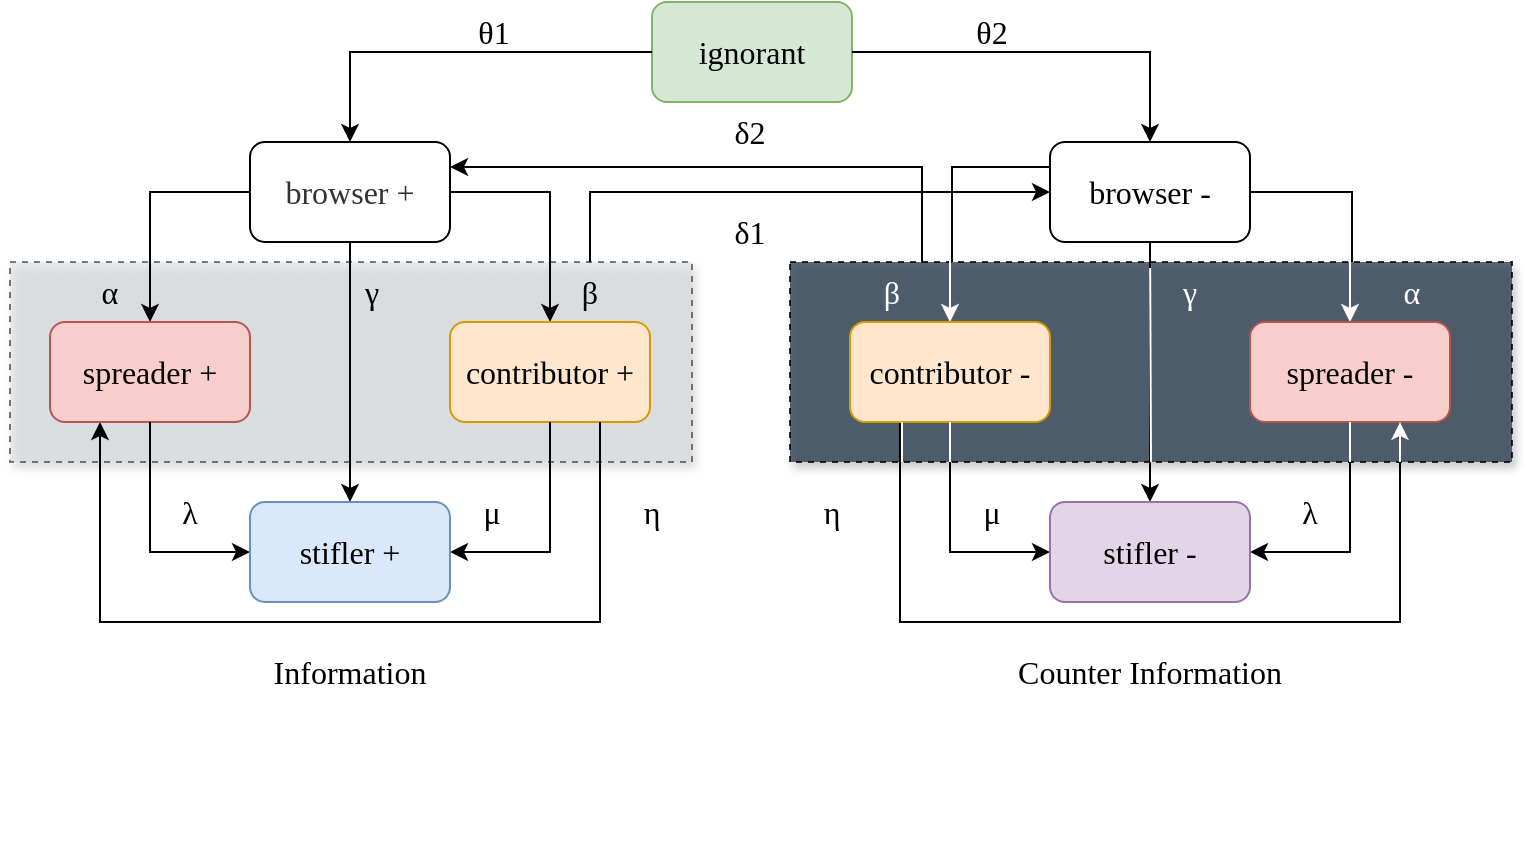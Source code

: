 <mxfile version="15.5.7" type="github">
  <diagram id="Xz1zd2Fq9srYaQUPKxiW" name="Page-1">
    <mxGraphModel dx="1219" dy="1072" grid="1" gridSize="10" guides="1" tooltips="1" connect="1" arrows="1" fold="1" page="1" pageScale="1" pageWidth="827" pageHeight="1169" math="0" shadow="0">
      <root>
        <mxCell id="0" />
        <mxCell id="1" parent="0" />
        <mxCell id="qSjlCEyF0LNPJPu73GT9-17" value="" style="rounded=0;whiteSpace=wrap;html=1;glass=0;dashed=1;fillColor=#D6DBDF;opacity=50;shadow=1;" parent="1" vertex="1">
          <mxGeometry x="38" y="400" width="341" height="100" as="geometry" />
        </mxCell>
        <mxCell id="qSjlCEyF0LNPJPu73GT9-28" value="" style="rounded=0;whiteSpace=wrap;html=1;glass=0;dashed=1;fillColor=#2E4053;sketch=0;shadow=1;opacity=80;" parent="1" vertex="1">
          <mxGeometry x="428" y="400" width="361" height="100" as="geometry" />
        </mxCell>
        <mxCell id="qSjlCEyF0LNPJPu73GT9-1" value="&lt;font face=&quot;Times New Roman&quot; style=&quot;font-size: 16px&quot;&gt;ignorant&lt;/font&gt;" style="rounded=1;whiteSpace=wrap;html=1;fillColor=#d5e8d4;strokeColor=#82b366;" parent="1" vertex="1">
          <mxGeometry x="359" y="270" width="100" height="50" as="geometry" />
        </mxCell>
        <mxCell id="Se4S-JmLy9C7secBmp55-51" style="edgeStyle=orthogonalEdgeStyle;rounded=0;orthogonalLoop=1;jettySize=auto;html=1;exitX=0.5;exitY=0;exitDx=0;exitDy=0;entryX=1;entryY=0.5;entryDx=0;entryDy=0;startArrow=classic;startFill=1;endArrow=none;endFill=0;strokeColor=#000000;" parent="1" source="qSjlCEyF0LNPJPu73GT9-3" target="Se4S-JmLy9C7secBmp55-1" edge="1">
          <mxGeometry relative="1" as="geometry" />
        </mxCell>
        <mxCell id="qSjlCEyF0LNPJPu73GT9-3" value="&lt;font face=&quot;Times New Roman&quot; size=&quot;3&quot;&gt;contributor +&lt;br&gt;&lt;/font&gt;" style="rounded=1;whiteSpace=wrap;html=1;fillColor=#ffe6cc;strokeColor=#d79b00;" parent="1" vertex="1">
          <mxGeometry x="258" y="430" width="100" height="50" as="geometry" />
        </mxCell>
        <mxCell id="Se4S-JmLy9C7secBmp55-52" style="edgeStyle=orthogonalEdgeStyle;rounded=0;orthogonalLoop=1;jettySize=auto;html=1;exitX=0.5;exitY=0;exitDx=0;exitDy=0;entryX=0;entryY=0.5;entryDx=0;entryDy=0;startArrow=classic;startFill=1;endArrow=none;endFill=0;strokeColor=#000000;" parent="1" source="qSjlCEyF0LNPJPu73GT9-4" target="Se4S-JmLy9C7secBmp55-1" edge="1">
          <mxGeometry relative="1" as="geometry" />
        </mxCell>
        <mxCell id="Se4S-JmLy9C7secBmp55-63" style="edgeStyle=orthogonalEdgeStyle;rounded=0;orthogonalLoop=1;jettySize=auto;html=1;exitX=0.25;exitY=1;exitDx=0;exitDy=0;entryX=0.75;entryY=1;entryDx=0;entryDy=0;startArrow=classic;startFill=1;endArrow=none;endFill=0;strokeColor=#000000;" parent="1" source="qSjlCEyF0LNPJPu73GT9-4" target="qSjlCEyF0LNPJPu73GT9-3" edge="1">
          <mxGeometry relative="1" as="geometry">
            <Array as="points">
              <mxPoint x="83" y="580" />
              <mxPoint x="333" y="580" />
            </Array>
          </mxGeometry>
        </mxCell>
        <mxCell id="qSjlCEyF0LNPJPu73GT9-4" value="&lt;font face=&quot;Times New Roman&quot; size=&quot;3&quot;&gt;spreader +&lt;br&gt;&lt;/font&gt;" style="rounded=1;whiteSpace=wrap;html=1;fillColor=#f8cecc;strokeColor=#b85450;" parent="1" vertex="1">
          <mxGeometry x="58" y="430" width="100" height="50" as="geometry" />
        </mxCell>
        <mxCell id="Se4S-JmLy9C7secBmp55-50" style="edgeStyle=orthogonalEdgeStyle;rounded=0;orthogonalLoop=1;jettySize=auto;html=1;exitX=1;exitY=0.5;exitDx=0;exitDy=0;entryX=0.5;entryY=1;entryDx=0;entryDy=0;startArrow=classic;startFill=1;endArrow=none;endFill=0;strokeColor=#000000;" parent="1" source="qSjlCEyF0LNPJPu73GT9-34" target="qSjlCEyF0LNPJPu73GT9-3" edge="1">
          <mxGeometry relative="1" as="geometry" />
        </mxCell>
        <mxCell id="Se4S-JmLy9C7secBmp55-53" style="edgeStyle=orthogonalEdgeStyle;rounded=0;orthogonalLoop=1;jettySize=auto;html=1;exitX=0;exitY=0.5;exitDx=0;exitDy=0;entryX=0.5;entryY=1;entryDx=0;entryDy=0;startArrow=classic;startFill=1;endArrow=none;endFill=0;strokeColor=#000000;" parent="1" source="qSjlCEyF0LNPJPu73GT9-34" target="qSjlCEyF0LNPJPu73GT9-4" edge="1">
          <mxGeometry relative="1" as="geometry" />
        </mxCell>
        <mxCell id="Se4S-JmLy9C7secBmp55-57" style="edgeStyle=orthogonalEdgeStyle;rounded=0;orthogonalLoop=1;jettySize=auto;html=1;exitX=0.5;exitY=0;exitDx=0;exitDy=0;entryX=0.5;entryY=1;entryDx=0;entryDy=0;startArrow=classic;startFill=1;endArrow=none;endFill=0;strokeColor=#000000;" parent="1" source="qSjlCEyF0LNPJPu73GT9-34" target="Se4S-JmLy9C7secBmp55-1" edge="1">
          <mxGeometry relative="1" as="geometry" />
        </mxCell>
        <mxCell id="qSjlCEyF0LNPJPu73GT9-34" value="&lt;font face=&quot;Times New Roman&quot; style=&quot;font-size: 16px&quot;&gt;stifler +&lt;/font&gt;" style="rounded=1;whiteSpace=wrap;html=1;fillColor=#dae8fc;strokeColor=#6c8ebf;" parent="1" vertex="1">
          <mxGeometry x="158" y="520" width="100" height="50" as="geometry" />
        </mxCell>
        <mxCell id="Se4S-JmLy9C7secBmp55-48" style="edgeStyle=orthogonalEdgeStyle;rounded=0;orthogonalLoop=1;jettySize=auto;html=1;exitX=0;exitY=0.5;exitDx=0;exitDy=0;entryX=0.5;entryY=1;entryDx=0;entryDy=0;startArrow=classic;startFill=1;endArrow=none;endFill=0;strokeColor=#000000;" parent="1" source="qSjlCEyF0LNPJPu73GT9-35" target="Se4S-JmLy9C7secBmp55-40" edge="1">
          <mxGeometry relative="1" as="geometry" />
        </mxCell>
        <mxCell id="Se4S-JmLy9C7secBmp55-49" style="edgeStyle=orthogonalEdgeStyle;rounded=0;orthogonalLoop=1;jettySize=auto;html=1;exitX=1;exitY=0.5;exitDx=0;exitDy=0;entryX=0.5;entryY=1;entryDx=0;entryDy=0;startArrow=classic;startFill=1;endArrow=none;endFill=0;strokeColor=#000000;" parent="1" source="qSjlCEyF0LNPJPu73GT9-35" target="Se4S-JmLy9C7secBmp55-39" edge="1">
          <mxGeometry relative="1" as="geometry" />
        </mxCell>
        <mxCell id="Se4S-JmLy9C7secBmp55-58" style="edgeStyle=orthogonalEdgeStyle;rounded=0;orthogonalLoop=1;jettySize=auto;html=1;exitX=0.5;exitY=0;exitDx=0;exitDy=0;entryX=0.5;entryY=1;entryDx=0;entryDy=0;startArrow=classic;startFill=1;endArrow=none;endFill=0;strokeColor=#000000;" parent="1" source="qSjlCEyF0LNPJPu73GT9-35" target="Se4S-JmLy9C7secBmp55-42" edge="1">
          <mxGeometry relative="1" as="geometry" />
        </mxCell>
        <mxCell id="qSjlCEyF0LNPJPu73GT9-35" value="&lt;font face=&quot;Times New Roman&quot; style=&quot;font-size: 16px&quot;&gt;stifler -&lt;/font&gt;" style="rounded=1;whiteSpace=wrap;html=1;fillColor=#e1d5e7;strokeColor=#9673a6;" parent="1" vertex="1">
          <mxGeometry x="558" y="520" width="100" height="50" as="geometry" />
        </mxCell>
        <mxCell id="Se4S-JmLy9C7secBmp55-54" style="edgeStyle=orthogonalEdgeStyle;rounded=0;orthogonalLoop=1;jettySize=auto;html=1;exitX=0.5;exitY=0;exitDx=0;exitDy=0;entryX=0;entryY=0.5;entryDx=0;entryDy=0;startArrow=classic;startFill=1;endArrow=none;endFill=0;strokeColor=#000000;" parent="1" source="Se4S-JmLy9C7secBmp55-1" target="qSjlCEyF0LNPJPu73GT9-1" edge="1">
          <mxGeometry relative="1" as="geometry" />
        </mxCell>
        <mxCell id="Se4S-JmLy9C7secBmp55-1" value="&lt;font face=&quot;Times New Roman&quot; size=&quot;3&quot;&gt;browser +&lt;br&gt;&lt;/font&gt;" style="rounded=1;whiteSpace=wrap;html=1;fillColor=none;strokeColor=default;sketch=0;shadow=0;glass=0;fontColor=#333333;gradientColor=#ffffff;" parent="1" vertex="1">
          <mxGeometry x="158" y="340" width="100" height="50" as="geometry" />
        </mxCell>
        <mxCell id="Se4S-JmLy9C7secBmp55-36" value="" style="endArrow=none;html=1;rounded=0;strokeColor=#FFFFFF;" parent="1" edge="1">
          <mxGeometry width="50" height="50" relative="1" as="geometry">
            <mxPoint x="100" y="690" as="sourcePoint" />
            <mxPoint x="150" y="640" as="targetPoint" />
          </mxGeometry>
        </mxCell>
        <mxCell id="Se4S-JmLy9C7secBmp55-47" style="edgeStyle=orthogonalEdgeStyle;rounded=0;orthogonalLoop=1;jettySize=auto;html=1;exitX=0.5;exitY=0;exitDx=0;exitDy=0;entryX=1;entryY=0.5;entryDx=0;entryDy=0;startArrow=classic;startFill=1;endArrow=none;endFill=0;strokeColor=#FFFFFF;" parent="1" source="Se4S-JmLy9C7secBmp55-39" target="Se4S-JmLy9C7secBmp55-42" edge="1">
          <mxGeometry relative="1" as="geometry" />
        </mxCell>
        <mxCell id="Se4S-JmLy9C7secBmp55-64" style="edgeStyle=orthogonalEdgeStyle;rounded=0;orthogonalLoop=1;jettySize=auto;html=1;exitX=0.75;exitY=1;exitDx=0;exitDy=0;entryX=0.25;entryY=1;entryDx=0;entryDy=0;startArrow=classic;startFill=1;endArrow=none;endFill=0;strokeColor=#000000;" parent="1" source="Se4S-JmLy9C7secBmp55-39" target="Se4S-JmLy9C7secBmp55-40" edge="1">
          <mxGeometry relative="1" as="geometry">
            <Array as="points">
              <mxPoint x="733" y="580" />
              <mxPoint x="483" y="580" />
            </Array>
          </mxGeometry>
        </mxCell>
        <mxCell id="Se4S-JmLy9C7secBmp55-39" value="&lt;font face=&quot;Times New Roman&quot; size=&quot;3&quot;&gt;spreader -&lt;br&gt;&lt;/font&gt;" style="rounded=1;whiteSpace=wrap;html=1;fillColor=#f8cecc;strokeColor=#b85450;" parent="1" vertex="1">
          <mxGeometry x="658" y="430" width="100" height="50" as="geometry" />
        </mxCell>
        <mxCell id="Se4S-JmLy9C7secBmp55-46" style="edgeStyle=orthogonalEdgeStyle;rounded=0;orthogonalLoop=1;jettySize=auto;html=1;exitX=0.5;exitY=0;exitDx=0;exitDy=0;entryX=0;entryY=0.5;entryDx=0;entryDy=0;startArrow=classic;startFill=1;endArrow=none;endFill=0;strokeColor=#FFFFFF;" parent="1" source="Se4S-JmLy9C7secBmp55-40" target="Se4S-JmLy9C7secBmp55-42" edge="1">
          <mxGeometry relative="1" as="geometry" />
        </mxCell>
        <mxCell id="Se4S-JmLy9C7secBmp55-40" value="&lt;font face=&quot;Times New Roman&quot; size=&quot;3&quot;&gt;contributor -&lt;br&gt;&lt;/font&gt;" style="rounded=1;whiteSpace=wrap;html=1;fillColor=#ffe6cc;strokeColor=#d79b00;" parent="1" vertex="1">
          <mxGeometry x="458" y="430" width="100" height="50" as="geometry" />
        </mxCell>
        <mxCell id="Se4S-JmLy9C7secBmp55-55" style="edgeStyle=orthogonalEdgeStyle;rounded=0;orthogonalLoop=1;jettySize=auto;html=1;entryX=1;entryY=0.5;entryDx=0;entryDy=0;startArrow=classic;startFill=1;endArrow=none;endFill=0;strokeColor=#000000;exitX=0.5;exitY=0;exitDx=0;exitDy=0;" parent="1" source="Se4S-JmLy9C7secBmp55-42" target="qSjlCEyF0LNPJPu73GT9-1" edge="1">
          <mxGeometry relative="1" as="geometry">
            <mxPoint x="620" y="330" as="sourcePoint" />
          </mxGeometry>
        </mxCell>
        <mxCell id="Se4S-JmLy9C7secBmp55-42" value="&lt;font face=&quot;Times New Roman&quot; size=&quot;3&quot;&gt;&lt;font color=&quot;#000000&quot;&gt;browser -&lt;/font&gt;&lt;br&gt;&lt;/font&gt;" style="rounded=1;whiteSpace=wrap;html=1;fillColor=none;strokeColor=#000000;fontColor=#333333;gradientColor=#ffffff;" parent="1" vertex="1">
          <mxGeometry x="558" y="340" width="100" height="50" as="geometry" />
        </mxCell>
        <mxCell id="Se4S-JmLy9C7secBmp55-65" value="" style="endArrow=none;html=1;rounded=0;strokeColor=#FFFFFF;entryX=0.5;entryY=1;entryDx=0;entryDy=0;exitX=0.5;exitY=1;exitDx=0;exitDy=0;" parent="1" source="qSjlCEyF0LNPJPu73GT9-28" target="Se4S-JmLy9C7secBmp55-42" edge="1">
          <mxGeometry width="50" height="50" relative="1" as="geometry">
            <mxPoint x="338" y="810" as="sourcePoint" />
            <mxPoint x="388" y="760" as="targetPoint" />
          </mxGeometry>
        </mxCell>
        <mxCell id="Se4S-JmLy9C7secBmp55-66" value="" style="endArrow=none;html=1;rounded=0;strokeColor=#FFFFFF;" parent="1" edge="1">
          <mxGeometry width="50" height="50" relative="1" as="geometry">
            <mxPoint x="708" y="500" as="sourcePoint" />
            <mxPoint x="708" y="480" as="targetPoint" />
          </mxGeometry>
        </mxCell>
        <mxCell id="Se4S-JmLy9C7secBmp55-67" value="" style="endArrow=none;html=1;rounded=0;strokeColor=#FFFFFF;" parent="1" edge="1">
          <mxGeometry width="50" height="50" relative="1" as="geometry">
            <mxPoint x="508" y="500" as="sourcePoint" />
            <mxPoint x="508" y="480" as="targetPoint" />
          </mxGeometry>
        </mxCell>
        <mxCell id="Se4S-JmLy9C7secBmp55-68" value="" style="endArrow=none;html=1;rounded=0;strokeColor=#FFFFFF;" parent="1" edge="1">
          <mxGeometry width="50" height="50" relative="1" as="geometry">
            <mxPoint x="484" y="500" as="sourcePoint" />
            <mxPoint x="484" y="480" as="targetPoint" />
          </mxGeometry>
        </mxCell>
        <mxCell id="Se4S-JmLy9C7secBmp55-69" value="" style="endArrow=classic;html=1;rounded=0;strokeColor=#FFFFFF;startArrow=none;startFill=0;endFill=1;" parent="1" edge="1">
          <mxGeometry width="50" height="50" relative="1" as="geometry">
            <mxPoint x="733" y="500" as="sourcePoint" />
            <mxPoint x="733" y="480" as="targetPoint" />
          </mxGeometry>
        </mxCell>
        <mxCell id="Se4S-JmLy9C7secBmp55-77" value="Information" style="text;html=1;strokeColor=none;fillColor=none;align=center;verticalAlign=middle;whiteSpace=wrap;rounded=0;fontFamily=Times New Roman;fontSize=16;" parent="1" vertex="1">
          <mxGeometry x="178" y="590" width="60" height="30" as="geometry" />
        </mxCell>
        <mxCell id="Se4S-JmLy9C7secBmp55-78" value="Counter Information" style="text;html=1;strokeColor=none;fillColor=none;align=center;verticalAlign=middle;whiteSpace=wrap;rounded=0;fontFamily=Times New Roman;fontSize=16;" parent="1" vertex="1">
          <mxGeometry x="533" y="590" width="150" height="30" as="geometry" />
        </mxCell>
        <mxCell id="Se4S-JmLy9C7secBmp55-79" value="θ1" style="text;html=1;strokeColor=none;fillColor=none;align=center;verticalAlign=middle;whiteSpace=wrap;rounded=0;fontFamily=Times New Roman;fontSize=16;" parent="1" vertex="1">
          <mxGeometry x="250" y="270" width="60" height="30" as="geometry" />
        </mxCell>
        <mxCell id="Se4S-JmLy9C7secBmp55-80" value="θ2" style="text;html=1;strokeColor=none;fillColor=none;align=center;verticalAlign=middle;whiteSpace=wrap;rounded=0;fontFamily=Times New Roman;fontSize=16;" parent="1" vertex="1">
          <mxGeometry x="499" y="270" width="60" height="30" as="geometry" />
        </mxCell>
        <mxCell id="Se4S-JmLy9C7secBmp55-81" value="α" style="text;html=1;strokeColor=none;fillColor=none;align=center;verticalAlign=middle;whiteSpace=wrap;rounded=0;fontFamily=Times New Roman;fontSize=16;" parent="1" vertex="1">
          <mxGeometry x="58" y="400" width="60" height="30" as="geometry" />
        </mxCell>
        <mxCell id="Se4S-JmLy9C7secBmp55-82" value="β" style="text;html=1;strokeColor=none;fillColor=none;align=center;verticalAlign=middle;whiteSpace=wrap;rounded=0;fontFamily=Times New Roman;fontSize=16;" parent="1" vertex="1">
          <mxGeometry x="298" y="400" width="60" height="30" as="geometry" />
        </mxCell>
        <mxCell id="Se4S-JmLy9C7secBmp55-83" value="γ" style="text;html=1;strokeColor=none;fillColor=none;align=center;verticalAlign=middle;whiteSpace=wrap;rounded=0;fontFamily=Times New Roman;fontSize=16;" parent="1" vertex="1">
          <mxGeometry x="189" y="400" width="60" height="30" as="geometry" />
        </mxCell>
        <mxCell id="Se4S-JmLy9C7secBmp55-84" value="α" style="text;html=1;strokeColor=none;fillColor=none;align=center;verticalAlign=middle;whiteSpace=wrap;rounded=0;fontFamily=Times New Roman;fontSize=16;fontColor=#FFFFFF;" parent="1" vertex="1">
          <mxGeometry x="709" y="400" width="60" height="30" as="geometry" />
        </mxCell>
        <mxCell id="Se4S-JmLy9C7secBmp55-85" value="β" style="text;html=1;strokeColor=none;fillColor=none;align=center;verticalAlign=middle;whiteSpace=wrap;rounded=0;fontFamily=Times New Roman;fontSize=16;fontColor=#FFFFFF;" parent="1" vertex="1">
          <mxGeometry x="449" y="400" width="60" height="30" as="geometry" />
        </mxCell>
        <mxCell id="Se4S-JmLy9C7secBmp55-86" value="γ" style="text;html=1;strokeColor=none;fillColor=none;align=center;verticalAlign=middle;whiteSpace=wrap;rounded=0;fontFamily=Times New Roman;fontSize=16;fontColor=#FFFFFF;" parent="1" vertex="1">
          <mxGeometry x="598" y="400" width="60" height="30" as="geometry" />
        </mxCell>
        <mxCell id="Se4S-JmLy9C7secBmp55-89" value="δ2" style="text;html=1;strokeColor=none;fillColor=none;align=center;verticalAlign=middle;whiteSpace=wrap;rounded=0;fontFamily=Times New Roman;fontSize=16;" parent="1" vertex="1">
          <mxGeometry x="378" y="320" width="60" height="30" as="geometry" />
        </mxCell>
        <mxCell id="Se4S-JmLy9C7secBmp55-90" value="δ1" style="text;html=1;strokeColor=none;fillColor=none;align=center;verticalAlign=middle;whiteSpace=wrap;rounded=0;fontFamily=Times New Roman;fontSize=16;" parent="1" vertex="1">
          <mxGeometry x="378" y="370" width="60" height="30" as="geometry" />
        </mxCell>
        <mxCell id="Se4S-JmLy9C7secBmp55-91" value="λ" style="text;html=1;strokeColor=none;fillColor=none;align=center;verticalAlign=middle;whiteSpace=wrap;rounded=0;fontFamily=Times New Roman;fontSize=16;" parent="1" vertex="1">
          <mxGeometry x="98" y="510" width="60" height="30" as="geometry" />
        </mxCell>
        <mxCell id="Se4S-JmLy9C7secBmp55-92" value="λ" style="text;html=1;strokeColor=none;fillColor=none;align=center;verticalAlign=middle;whiteSpace=wrap;rounded=0;fontFamily=Times New Roman;fontSize=16;" parent="1" vertex="1">
          <mxGeometry x="658" y="510" width="60" height="30" as="geometry" />
        </mxCell>
        <mxCell id="Se4S-JmLy9C7secBmp55-93" value="μ" style="text;html=1;strokeColor=none;fillColor=none;align=center;verticalAlign=middle;whiteSpace=wrap;rounded=0;fontFamily=Times New Roman;fontSize=16;" parent="1" vertex="1">
          <mxGeometry x="499" y="510" width="60" height="30" as="geometry" />
        </mxCell>
        <mxCell id="Se4S-JmLy9C7secBmp55-94" value="μ" style="text;html=1;strokeColor=none;fillColor=none;align=center;verticalAlign=middle;whiteSpace=wrap;rounded=0;fontFamily=Times New Roman;fontSize=16;" parent="1" vertex="1">
          <mxGeometry x="249" y="510" width="60" height="30" as="geometry" />
        </mxCell>
        <mxCell id="Se4S-JmLy9C7secBmp55-98" value="η" style="text;html=1;strokeColor=none;fillColor=none;align=center;verticalAlign=middle;whiteSpace=wrap;rounded=0;fontFamily=Times New Roman;fontSize=16;" parent="1" vertex="1">
          <mxGeometry x="329" y="510" width="60" height="30" as="geometry" />
        </mxCell>
        <mxCell id="Se4S-JmLy9C7secBmp55-99" value="η" style="text;html=1;strokeColor=none;fillColor=none;align=center;verticalAlign=middle;whiteSpace=wrap;rounded=0;fontFamily=Times New Roman;fontSize=16;" parent="1" vertex="1">
          <mxGeometry x="419" y="510" width="60" height="30" as="geometry" />
        </mxCell>
        <mxCell id="o6cxU4XFg6qUi4nE2hEN-1" value="" style="endArrow=classic;html=1;rounded=0;fontFamily=Times New Roman;fontSize=16;fontColor=#000000;strokeColor=#000000;exitX=0.5;exitY=0;exitDx=0;exitDy=0;entryX=0;entryY=0.5;entryDx=0;entryDy=0;edgeStyle=orthogonalEdgeStyle;" edge="1" parent="1" source="Se4S-JmLy9C7secBmp55-82" target="Se4S-JmLy9C7secBmp55-42">
          <mxGeometry width="50" height="50" relative="1" as="geometry">
            <mxPoint x="389" y="540" as="sourcePoint" />
            <mxPoint x="439" y="490" as="targetPoint" />
          </mxGeometry>
        </mxCell>
        <mxCell id="o6cxU4XFg6qUi4nE2hEN-2" value="" style="endArrow=none;html=1;rounded=0;fontFamily=Times New Roman;fontSize=16;fontColor=#000000;strokeColor=#000000;endFill=0;exitX=1;exitY=0;exitDx=0;exitDy=0;entryX=0;entryY=0.25;entryDx=0;entryDy=0;edgeStyle=orthogonalEdgeStyle;" edge="1" parent="1" source="Se4S-JmLy9C7secBmp55-85" target="Se4S-JmLy9C7secBmp55-42">
          <mxGeometry width="50" height="50" relative="1" as="geometry">
            <mxPoint x="389" y="540" as="sourcePoint" />
            <mxPoint x="439" y="490" as="targetPoint" />
            <Array as="points">
              <mxPoint x="509" y="353" />
            </Array>
          </mxGeometry>
        </mxCell>
        <mxCell id="o6cxU4XFg6qUi4nE2hEN-3" value="" style="endArrow=none;html=1;rounded=0;fontFamily=Times New Roman;fontSize=16;fontColor=#000000;strokeColor=#000000;endFill=0;exitX=0;exitY=0;exitDx=0;exitDy=0;entryX=1;entryY=0.5;entryDx=0;entryDy=0;edgeStyle=orthogonalEdgeStyle;" edge="1" parent="1" source="Se4S-JmLy9C7secBmp55-84" target="Se4S-JmLy9C7secBmp55-42">
          <mxGeometry width="50" height="50" relative="1" as="geometry">
            <mxPoint x="519" y="410" as="sourcePoint" />
            <mxPoint x="568" y="362.5" as="targetPoint" />
          </mxGeometry>
        </mxCell>
        <mxCell id="o6cxU4XFg6qUi4nE2hEN-4" value="" style="endArrow=none;html=1;rounded=0;fontFamily=Times New Roman;fontSize=16;fontColor=#000000;strokeColor=#000000;endFill=0;edgeStyle=orthogonalEdgeStyle;" edge="1" parent="1">
          <mxGeometry width="50" height="50" relative="1" as="geometry">
            <mxPoint x="608" y="403" as="sourcePoint" />
            <mxPoint x="608" y="390" as="targetPoint" />
          </mxGeometry>
        </mxCell>
        <mxCell id="o6cxU4XFg6qUi4nE2hEN-5" value="" style="endArrow=classic;html=1;rounded=0;fontFamily=Times New Roman;fontSize=16;fontColor=#000000;strokeColor=#000000;entryX=1;entryY=0.25;entryDx=0;entryDy=0;exitX=0.75;exitY=0;exitDx=0;exitDy=0;edgeStyle=orthogonalEdgeStyle;" edge="1" parent="1" source="Se4S-JmLy9C7secBmp55-85" target="Se4S-JmLy9C7secBmp55-1">
          <mxGeometry width="50" height="50" relative="1" as="geometry">
            <mxPoint x="389" y="540" as="sourcePoint" />
            <mxPoint x="439" y="490" as="targetPoint" />
          </mxGeometry>
        </mxCell>
      </root>
    </mxGraphModel>
  </diagram>
</mxfile>
